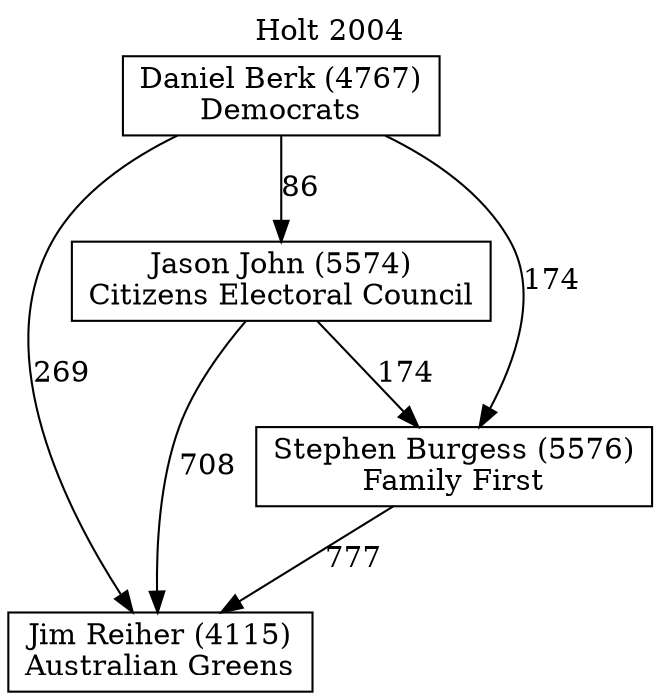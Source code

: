 // House preference flow
digraph "Jim Reiher (4115)_Holt_2004" {
	graph [label="Holt 2004" labelloc=t mclimit=10]
	node [shape=box]
	"Daniel Berk (4767)" [label="Daniel Berk (4767)
Democrats"]
	"Jason John (5574)" [label="Jason John (5574)
Citizens Electoral Council"]
	"Jim Reiher (4115)" [label="Jim Reiher (4115)
Australian Greens"]
	"Stephen Burgess (5576)" [label="Stephen Burgess (5576)
Family First"]
	"Daniel Berk (4767)" -> "Jason John (5574)" [label=86]
	"Daniel Berk (4767)" -> "Jim Reiher (4115)" [label=269]
	"Daniel Berk (4767)" -> "Stephen Burgess (5576)" [label=174]
	"Jason John (5574)" -> "Jim Reiher (4115)" [label=708]
	"Jason John (5574)" -> "Stephen Burgess (5576)" [label=174]
	"Stephen Burgess (5576)" -> "Jim Reiher (4115)" [label=777]
}
